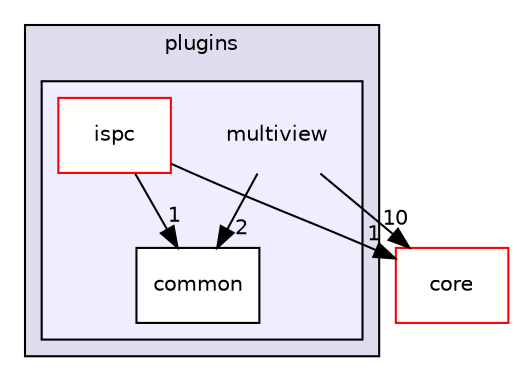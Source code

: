 digraph "platform/plugins/multiview" {
  compound=true
  node [ fontsize="10", fontname="Helvetica"];
  edge [ labelfontsize="10", labelfontname="Helvetica"];
  subgraph clusterdir_1d387e22b704c43dbb0ef2b3b77fabe1 {
    graph [ bgcolor="#ddddee", pencolor="black", label="plugins" fontname="Helvetica", fontsize="10", URL="dir_1d387e22b704c43dbb0ef2b3b77fabe1.html"]
  subgraph clusterdir_9eca24558759147f9993844c2daa18e6 {
    graph [ bgcolor="#eeeeff", pencolor="black", label="" URL="dir_9eca24558759147f9993844c2daa18e6.html"];
    dir_9eca24558759147f9993844c2daa18e6 [shape=plaintext label="multiview"];
  dir_7ab62cd446c0e750eaefb644141a701e [shape=box label="common" fillcolor="white" style="filled" URL="dir_7ab62cd446c0e750eaefb644141a701e.html"];
  dir_ec9592b2adfad4c3a3d6e37de575f565 [shape=box label="ispc" fillcolor="white" style="filled" color="red" URL="dir_ec9592b2adfad4c3a3d6e37de575f565.html"];
  }
  }
  dir_3066efc1f4040d52e90bf8a29ab3f16b [shape=box label="core" fillcolor="white" style="filled" color="red" URL="dir_3066efc1f4040d52e90bf8a29ab3f16b.html"];
  dir_ec9592b2adfad4c3a3d6e37de575f565->dir_3066efc1f4040d52e90bf8a29ab3f16b [headlabel="1", labeldistance=1.5 headhref="dir_000116_000065.html"];
  dir_ec9592b2adfad4c3a3d6e37de575f565->dir_7ab62cd446c0e750eaefb644141a701e [headlabel="1", labeldistance=1.5 headhref="dir_000116_000108.html"];
  dir_9eca24558759147f9993844c2daa18e6->dir_3066efc1f4040d52e90bf8a29ab3f16b [headlabel="10", labeldistance=1.5 headhref="dir_000079_000065.html"];
  dir_9eca24558759147f9993844c2daa18e6->dir_7ab62cd446c0e750eaefb644141a701e [headlabel="2", labeldistance=1.5 headhref="dir_000079_000108.html"];
}
